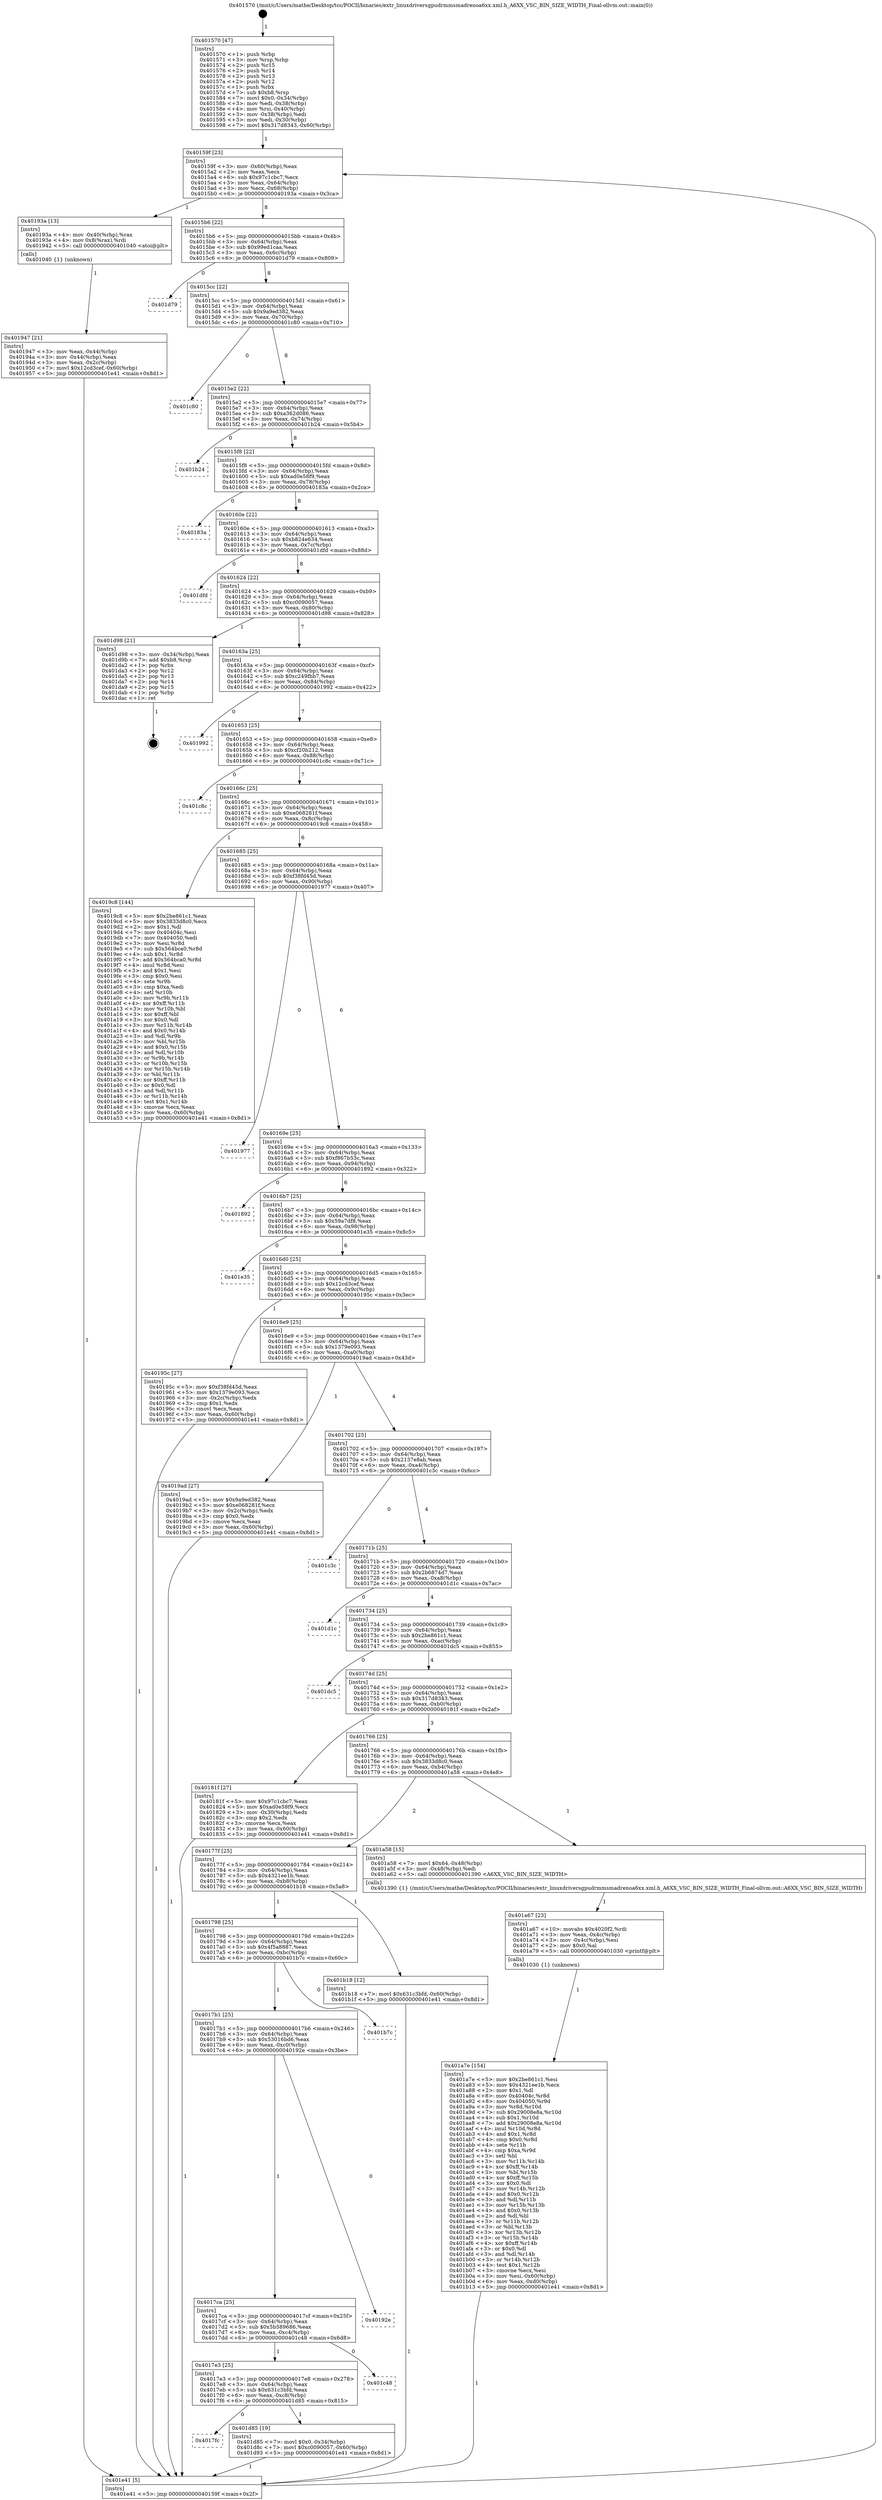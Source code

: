 digraph "0x401570" {
  label = "0x401570 (/mnt/c/Users/mathe/Desktop/tcc/POCII/binaries/extr_linuxdriversgpudrmmsmadrenoa6xx.xml.h_A6XX_VSC_BIN_SIZE_WIDTH_Final-ollvm.out::main(0))"
  labelloc = "t"
  node[shape=record]

  Entry [label="",width=0.3,height=0.3,shape=circle,fillcolor=black,style=filled]
  "0x40159f" [label="{
     0x40159f [23]\l
     | [instrs]\l
     &nbsp;&nbsp;0x40159f \<+3\>: mov -0x60(%rbp),%eax\l
     &nbsp;&nbsp;0x4015a2 \<+2\>: mov %eax,%ecx\l
     &nbsp;&nbsp;0x4015a4 \<+6\>: sub $0x97c1cbc7,%ecx\l
     &nbsp;&nbsp;0x4015aa \<+3\>: mov %eax,-0x64(%rbp)\l
     &nbsp;&nbsp;0x4015ad \<+3\>: mov %ecx,-0x68(%rbp)\l
     &nbsp;&nbsp;0x4015b0 \<+6\>: je 000000000040193a \<main+0x3ca\>\l
  }"]
  "0x40193a" [label="{
     0x40193a [13]\l
     | [instrs]\l
     &nbsp;&nbsp;0x40193a \<+4\>: mov -0x40(%rbp),%rax\l
     &nbsp;&nbsp;0x40193e \<+4\>: mov 0x8(%rax),%rdi\l
     &nbsp;&nbsp;0x401942 \<+5\>: call 0000000000401040 \<atoi@plt\>\l
     | [calls]\l
     &nbsp;&nbsp;0x401040 \{1\} (unknown)\l
  }"]
  "0x4015b6" [label="{
     0x4015b6 [22]\l
     | [instrs]\l
     &nbsp;&nbsp;0x4015b6 \<+5\>: jmp 00000000004015bb \<main+0x4b\>\l
     &nbsp;&nbsp;0x4015bb \<+3\>: mov -0x64(%rbp),%eax\l
     &nbsp;&nbsp;0x4015be \<+5\>: sub $0x99ed1caa,%eax\l
     &nbsp;&nbsp;0x4015c3 \<+3\>: mov %eax,-0x6c(%rbp)\l
     &nbsp;&nbsp;0x4015c6 \<+6\>: je 0000000000401d79 \<main+0x809\>\l
  }"]
  Exit [label="",width=0.3,height=0.3,shape=circle,fillcolor=black,style=filled,peripheries=2]
  "0x401d79" [label="{
     0x401d79\l
  }", style=dashed]
  "0x4015cc" [label="{
     0x4015cc [22]\l
     | [instrs]\l
     &nbsp;&nbsp;0x4015cc \<+5\>: jmp 00000000004015d1 \<main+0x61\>\l
     &nbsp;&nbsp;0x4015d1 \<+3\>: mov -0x64(%rbp),%eax\l
     &nbsp;&nbsp;0x4015d4 \<+5\>: sub $0x9a9ed382,%eax\l
     &nbsp;&nbsp;0x4015d9 \<+3\>: mov %eax,-0x70(%rbp)\l
     &nbsp;&nbsp;0x4015dc \<+6\>: je 0000000000401c80 \<main+0x710\>\l
  }"]
  "0x4017fc" [label="{
     0x4017fc\l
  }", style=dashed]
  "0x401c80" [label="{
     0x401c80\l
  }", style=dashed]
  "0x4015e2" [label="{
     0x4015e2 [22]\l
     | [instrs]\l
     &nbsp;&nbsp;0x4015e2 \<+5\>: jmp 00000000004015e7 \<main+0x77\>\l
     &nbsp;&nbsp;0x4015e7 \<+3\>: mov -0x64(%rbp),%eax\l
     &nbsp;&nbsp;0x4015ea \<+5\>: sub $0xa362d086,%eax\l
     &nbsp;&nbsp;0x4015ef \<+3\>: mov %eax,-0x74(%rbp)\l
     &nbsp;&nbsp;0x4015f2 \<+6\>: je 0000000000401b24 \<main+0x5b4\>\l
  }"]
  "0x401d85" [label="{
     0x401d85 [19]\l
     | [instrs]\l
     &nbsp;&nbsp;0x401d85 \<+7\>: movl $0x0,-0x34(%rbp)\l
     &nbsp;&nbsp;0x401d8c \<+7\>: movl $0xc0090057,-0x60(%rbp)\l
     &nbsp;&nbsp;0x401d93 \<+5\>: jmp 0000000000401e41 \<main+0x8d1\>\l
  }"]
  "0x401b24" [label="{
     0x401b24\l
  }", style=dashed]
  "0x4015f8" [label="{
     0x4015f8 [22]\l
     | [instrs]\l
     &nbsp;&nbsp;0x4015f8 \<+5\>: jmp 00000000004015fd \<main+0x8d\>\l
     &nbsp;&nbsp;0x4015fd \<+3\>: mov -0x64(%rbp),%eax\l
     &nbsp;&nbsp;0x401600 \<+5\>: sub $0xad0e58f9,%eax\l
     &nbsp;&nbsp;0x401605 \<+3\>: mov %eax,-0x78(%rbp)\l
     &nbsp;&nbsp;0x401608 \<+6\>: je 000000000040183a \<main+0x2ca\>\l
  }"]
  "0x4017e3" [label="{
     0x4017e3 [25]\l
     | [instrs]\l
     &nbsp;&nbsp;0x4017e3 \<+5\>: jmp 00000000004017e8 \<main+0x278\>\l
     &nbsp;&nbsp;0x4017e8 \<+3\>: mov -0x64(%rbp),%eax\l
     &nbsp;&nbsp;0x4017eb \<+5\>: sub $0x631c3bfd,%eax\l
     &nbsp;&nbsp;0x4017f0 \<+6\>: mov %eax,-0xc8(%rbp)\l
     &nbsp;&nbsp;0x4017f6 \<+6\>: je 0000000000401d85 \<main+0x815\>\l
  }"]
  "0x40183a" [label="{
     0x40183a\l
  }", style=dashed]
  "0x40160e" [label="{
     0x40160e [22]\l
     | [instrs]\l
     &nbsp;&nbsp;0x40160e \<+5\>: jmp 0000000000401613 \<main+0xa3\>\l
     &nbsp;&nbsp;0x401613 \<+3\>: mov -0x64(%rbp),%eax\l
     &nbsp;&nbsp;0x401616 \<+5\>: sub $0xb824e634,%eax\l
     &nbsp;&nbsp;0x40161b \<+3\>: mov %eax,-0x7c(%rbp)\l
     &nbsp;&nbsp;0x40161e \<+6\>: je 0000000000401dfd \<main+0x88d\>\l
  }"]
  "0x401c48" [label="{
     0x401c48\l
  }", style=dashed]
  "0x401dfd" [label="{
     0x401dfd\l
  }", style=dashed]
  "0x401624" [label="{
     0x401624 [22]\l
     | [instrs]\l
     &nbsp;&nbsp;0x401624 \<+5\>: jmp 0000000000401629 \<main+0xb9\>\l
     &nbsp;&nbsp;0x401629 \<+3\>: mov -0x64(%rbp),%eax\l
     &nbsp;&nbsp;0x40162c \<+5\>: sub $0xc0090057,%eax\l
     &nbsp;&nbsp;0x401631 \<+3\>: mov %eax,-0x80(%rbp)\l
     &nbsp;&nbsp;0x401634 \<+6\>: je 0000000000401d98 \<main+0x828\>\l
  }"]
  "0x4017ca" [label="{
     0x4017ca [25]\l
     | [instrs]\l
     &nbsp;&nbsp;0x4017ca \<+5\>: jmp 00000000004017cf \<main+0x25f\>\l
     &nbsp;&nbsp;0x4017cf \<+3\>: mov -0x64(%rbp),%eax\l
     &nbsp;&nbsp;0x4017d2 \<+5\>: sub $0x5b589686,%eax\l
     &nbsp;&nbsp;0x4017d7 \<+6\>: mov %eax,-0xc4(%rbp)\l
     &nbsp;&nbsp;0x4017dd \<+6\>: je 0000000000401c48 \<main+0x6d8\>\l
  }"]
  "0x401d98" [label="{
     0x401d98 [21]\l
     | [instrs]\l
     &nbsp;&nbsp;0x401d98 \<+3\>: mov -0x34(%rbp),%eax\l
     &nbsp;&nbsp;0x401d9b \<+7\>: add $0xb8,%rsp\l
     &nbsp;&nbsp;0x401da2 \<+1\>: pop %rbx\l
     &nbsp;&nbsp;0x401da3 \<+2\>: pop %r12\l
     &nbsp;&nbsp;0x401da5 \<+2\>: pop %r13\l
     &nbsp;&nbsp;0x401da7 \<+2\>: pop %r14\l
     &nbsp;&nbsp;0x401da9 \<+2\>: pop %r15\l
     &nbsp;&nbsp;0x401dab \<+1\>: pop %rbp\l
     &nbsp;&nbsp;0x401dac \<+1\>: ret\l
  }"]
  "0x40163a" [label="{
     0x40163a [25]\l
     | [instrs]\l
     &nbsp;&nbsp;0x40163a \<+5\>: jmp 000000000040163f \<main+0xcf\>\l
     &nbsp;&nbsp;0x40163f \<+3\>: mov -0x64(%rbp),%eax\l
     &nbsp;&nbsp;0x401642 \<+5\>: sub $0xc249fbb7,%eax\l
     &nbsp;&nbsp;0x401647 \<+6\>: mov %eax,-0x84(%rbp)\l
     &nbsp;&nbsp;0x40164d \<+6\>: je 0000000000401992 \<main+0x422\>\l
  }"]
  "0x40192e" [label="{
     0x40192e\l
  }", style=dashed]
  "0x401992" [label="{
     0x401992\l
  }", style=dashed]
  "0x401653" [label="{
     0x401653 [25]\l
     | [instrs]\l
     &nbsp;&nbsp;0x401653 \<+5\>: jmp 0000000000401658 \<main+0xe8\>\l
     &nbsp;&nbsp;0x401658 \<+3\>: mov -0x64(%rbp),%eax\l
     &nbsp;&nbsp;0x40165b \<+5\>: sub $0xcf20b212,%eax\l
     &nbsp;&nbsp;0x401660 \<+6\>: mov %eax,-0x88(%rbp)\l
     &nbsp;&nbsp;0x401666 \<+6\>: je 0000000000401c8c \<main+0x71c\>\l
  }"]
  "0x4017b1" [label="{
     0x4017b1 [25]\l
     | [instrs]\l
     &nbsp;&nbsp;0x4017b1 \<+5\>: jmp 00000000004017b6 \<main+0x246\>\l
     &nbsp;&nbsp;0x4017b6 \<+3\>: mov -0x64(%rbp),%eax\l
     &nbsp;&nbsp;0x4017b9 \<+5\>: sub $0x53016bd6,%eax\l
     &nbsp;&nbsp;0x4017be \<+6\>: mov %eax,-0xc0(%rbp)\l
     &nbsp;&nbsp;0x4017c4 \<+6\>: je 000000000040192e \<main+0x3be\>\l
  }"]
  "0x401c8c" [label="{
     0x401c8c\l
  }", style=dashed]
  "0x40166c" [label="{
     0x40166c [25]\l
     | [instrs]\l
     &nbsp;&nbsp;0x40166c \<+5\>: jmp 0000000000401671 \<main+0x101\>\l
     &nbsp;&nbsp;0x401671 \<+3\>: mov -0x64(%rbp),%eax\l
     &nbsp;&nbsp;0x401674 \<+5\>: sub $0xe068281f,%eax\l
     &nbsp;&nbsp;0x401679 \<+6\>: mov %eax,-0x8c(%rbp)\l
     &nbsp;&nbsp;0x40167f \<+6\>: je 00000000004019c8 \<main+0x458\>\l
  }"]
  "0x401b7c" [label="{
     0x401b7c\l
  }", style=dashed]
  "0x4019c8" [label="{
     0x4019c8 [144]\l
     | [instrs]\l
     &nbsp;&nbsp;0x4019c8 \<+5\>: mov $0x2be861c1,%eax\l
     &nbsp;&nbsp;0x4019cd \<+5\>: mov $0x3833d8c0,%ecx\l
     &nbsp;&nbsp;0x4019d2 \<+2\>: mov $0x1,%dl\l
     &nbsp;&nbsp;0x4019d4 \<+7\>: mov 0x40404c,%esi\l
     &nbsp;&nbsp;0x4019db \<+7\>: mov 0x404050,%edi\l
     &nbsp;&nbsp;0x4019e2 \<+3\>: mov %esi,%r8d\l
     &nbsp;&nbsp;0x4019e5 \<+7\>: sub $0x564bca0,%r8d\l
     &nbsp;&nbsp;0x4019ec \<+4\>: sub $0x1,%r8d\l
     &nbsp;&nbsp;0x4019f0 \<+7\>: add $0x564bca0,%r8d\l
     &nbsp;&nbsp;0x4019f7 \<+4\>: imul %r8d,%esi\l
     &nbsp;&nbsp;0x4019fb \<+3\>: and $0x1,%esi\l
     &nbsp;&nbsp;0x4019fe \<+3\>: cmp $0x0,%esi\l
     &nbsp;&nbsp;0x401a01 \<+4\>: sete %r9b\l
     &nbsp;&nbsp;0x401a05 \<+3\>: cmp $0xa,%edi\l
     &nbsp;&nbsp;0x401a08 \<+4\>: setl %r10b\l
     &nbsp;&nbsp;0x401a0c \<+3\>: mov %r9b,%r11b\l
     &nbsp;&nbsp;0x401a0f \<+4\>: xor $0xff,%r11b\l
     &nbsp;&nbsp;0x401a13 \<+3\>: mov %r10b,%bl\l
     &nbsp;&nbsp;0x401a16 \<+3\>: xor $0xff,%bl\l
     &nbsp;&nbsp;0x401a19 \<+3\>: xor $0x0,%dl\l
     &nbsp;&nbsp;0x401a1c \<+3\>: mov %r11b,%r14b\l
     &nbsp;&nbsp;0x401a1f \<+4\>: and $0x0,%r14b\l
     &nbsp;&nbsp;0x401a23 \<+3\>: and %dl,%r9b\l
     &nbsp;&nbsp;0x401a26 \<+3\>: mov %bl,%r15b\l
     &nbsp;&nbsp;0x401a29 \<+4\>: and $0x0,%r15b\l
     &nbsp;&nbsp;0x401a2d \<+3\>: and %dl,%r10b\l
     &nbsp;&nbsp;0x401a30 \<+3\>: or %r9b,%r14b\l
     &nbsp;&nbsp;0x401a33 \<+3\>: or %r10b,%r15b\l
     &nbsp;&nbsp;0x401a36 \<+3\>: xor %r15b,%r14b\l
     &nbsp;&nbsp;0x401a39 \<+3\>: or %bl,%r11b\l
     &nbsp;&nbsp;0x401a3c \<+4\>: xor $0xff,%r11b\l
     &nbsp;&nbsp;0x401a40 \<+3\>: or $0x0,%dl\l
     &nbsp;&nbsp;0x401a43 \<+3\>: and %dl,%r11b\l
     &nbsp;&nbsp;0x401a46 \<+3\>: or %r11b,%r14b\l
     &nbsp;&nbsp;0x401a49 \<+4\>: test $0x1,%r14b\l
     &nbsp;&nbsp;0x401a4d \<+3\>: cmovne %ecx,%eax\l
     &nbsp;&nbsp;0x401a50 \<+3\>: mov %eax,-0x60(%rbp)\l
     &nbsp;&nbsp;0x401a53 \<+5\>: jmp 0000000000401e41 \<main+0x8d1\>\l
  }"]
  "0x401685" [label="{
     0x401685 [25]\l
     | [instrs]\l
     &nbsp;&nbsp;0x401685 \<+5\>: jmp 000000000040168a \<main+0x11a\>\l
     &nbsp;&nbsp;0x40168a \<+3\>: mov -0x64(%rbp),%eax\l
     &nbsp;&nbsp;0x40168d \<+5\>: sub $0xf38fd45d,%eax\l
     &nbsp;&nbsp;0x401692 \<+6\>: mov %eax,-0x90(%rbp)\l
     &nbsp;&nbsp;0x401698 \<+6\>: je 0000000000401977 \<main+0x407\>\l
  }"]
  "0x401798" [label="{
     0x401798 [25]\l
     | [instrs]\l
     &nbsp;&nbsp;0x401798 \<+5\>: jmp 000000000040179d \<main+0x22d\>\l
     &nbsp;&nbsp;0x40179d \<+3\>: mov -0x64(%rbp),%eax\l
     &nbsp;&nbsp;0x4017a0 \<+5\>: sub $0x4f5a8887,%eax\l
     &nbsp;&nbsp;0x4017a5 \<+6\>: mov %eax,-0xbc(%rbp)\l
     &nbsp;&nbsp;0x4017ab \<+6\>: je 0000000000401b7c \<main+0x60c\>\l
  }"]
  "0x401977" [label="{
     0x401977\l
  }", style=dashed]
  "0x40169e" [label="{
     0x40169e [25]\l
     | [instrs]\l
     &nbsp;&nbsp;0x40169e \<+5\>: jmp 00000000004016a3 \<main+0x133\>\l
     &nbsp;&nbsp;0x4016a3 \<+3\>: mov -0x64(%rbp),%eax\l
     &nbsp;&nbsp;0x4016a6 \<+5\>: sub $0xf867b53c,%eax\l
     &nbsp;&nbsp;0x4016ab \<+6\>: mov %eax,-0x94(%rbp)\l
     &nbsp;&nbsp;0x4016b1 \<+6\>: je 0000000000401892 \<main+0x322\>\l
  }"]
  "0x401b18" [label="{
     0x401b18 [12]\l
     | [instrs]\l
     &nbsp;&nbsp;0x401b18 \<+7\>: movl $0x631c3bfd,-0x60(%rbp)\l
     &nbsp;&nbsp;0x401b1f \<+5\>: jmp 0000000000401e41 \<main+0x8d1\>\l
  }"]
  "0x401892" [label="{
     0x401892\l
  }", style=dashed]
  "0x4016b7" [label="{
     0x4016b7 [25]\l
     | [instrs]\l
     &nbsp;&nbsp;0x4016b7 \<+5\>: jmp 00000000004016bc \<main+0x14c\>\l
     &nbsp;&nbsp;0x4016bc \<+3\>: mov -0x64(%rbp),%eax\l
     &nbsp;&nbsp;0x4016bf \<+5\>: sub $0x59a7df8,%eax\l
     &nbsp;&nbsp;0x4016c4 \<+6\>: mov %eax,-0x98(%rbp)\l
     &nbsp;&nbsp;0x4016ca \<+6\>: je 0000000000401e35 \<main+0x8c5\>\l
  }"]
  "0x401a7e" [label="{
     0x401a7e [154]\l
     | [instrs]\l
     &nbsp;&nbsp;0x401a7e \<+5\>: mov $0x2be861c1,%esi\l
     &nbsp;&nbsp;0x401a83 \<+5\>: mov $0x4321ee1b,%ecx\l
     &nbsp;&nbsp;0x401a88 \<+2\>: mov $0x1,%dl\l
     &nbsp;&nbsp;0x401a8a \<+8\>: mov 0x40404c,%r8d\l
     &nbsp;&nbsp;0x401a92 \<+8\>: mov 0x404050,%r9d\l
     &nbsp;&nbsp;0x401a9a \<+3\>: mov %r8d,%r10d\l
     &nbsp;&nbsp;0x401a9d \<+7\>: sub $0x29008e8a,%r10d\l
     &nbsp;&nbsp;0x401aa4 \<+4\>: sub $0x1,%r10d\l
     &nbsp;&nbsp;0x401aa8 \<+7\>: add $0x29008e8a,%r10d\l
     &nbsp;&nbsp;0x401aaf \<+4\>: imul %r10d,%r8d\l
     &nbsp;&nbsp;0x401ab3 \<+4\>: and $0x1,%r8d\l
     &nbsp;&nbsp;0x401ab7 \<+4\>: cmp $0x0,%r8d\l
     &nbsp;&nbsp;0x401abb \<+4\>: sete %r11b\l
     &nbsp;&nbsp;0x401abf \<+4\>: cmp $0xa,%r9d\l
     &nbsp;&nbsp;0x401ac3 \<+3\>: setl %bl\l
     &nbsp;&nbsp;0x401ac6 \<+3\>: mov %r11b,%r14b\l
     &nbsp;&nbsp;0x401ac9 \<+4\>: xor $0xff,%r14b\l
     &nbsp;&nbsp;0x401acd \<+3\>: mov %bl,%r15b\l
     &nbsp;&nbsp;0x401ad0 \<+4\>: xor $0xff,%r15b\l
     &nbsp;&nbsp;0x401ad4 \<+3\>: xor $0x0,%dl\l
     &nbsp;&nbsp;0x401ad7 \<+3\>: mov %r14b,%r12b\l
     &nbsp;&nbsp;0x401ada \<+4\>: and $0x0,%r12b\l
     &nbsp;&nbsp;0x401ade \<+3\>: and %dl,%r11b\l
     &nbsp;&nbsp;0x401ae1 \<+3\>: mov %r15b,%r13b\l
     &nbsp;&nbsp;0x401ae4 \<+4\>: and $0x0,%r13b\l
     &nbsp;&nbsp;0x401ae8 \<+2\>: and %dl,%bl\l
     &nbsp;&nbsp;0x401aea \<+3\>: or %r11b,%r12b\l
     &nbsp;&nbsp;0x401aed \<+3\>: or %bl,%r13b\l
     &nbsp;&nbsp;0x401af0 \<+3\>: xor %r13b,%r12b\l
     &nbsp;&nbsp;0x401af3 \<+3\>: or %r15b,%r14b\l
     &nbsp;&nbsp;0x401af6 \<+4\>: xor $0xff,%r14b\l
     &nbsp;&nbsp;0x401afa \<+3\>: or $0x0,%dl\l
     &nbsp;&nbsp;0x401afd \<+3\>: and %dl,%r14b\l
     &nbsp;&nbsp;0x401b00 \<+3\>: or %r14b,%r12b\l
     &nbsp;&nbsp;0x401b03 \<+4\>: test $0x1,%r12b\l
     &nbsp;&nbsp;0x401b07 \<+3\>: cmovne %ecx,%esi\l
     &nbsp;&nbsp;0x401b0a \<+3\>: mov %esi,-0x60(%rbp)\l
     &nbsp;&nbsp;0x401b0d \<+6\>: mov %eax,-0xd0(%rbp)\l
     &nbsp;&nbsp;0x401b13 \<+5\>: jmp 0000000000401e41 \<main+0x8d1\>\l
  }"]
  "0x401e35" [label="{
     0x401e35\l
  }", style=dashed]
  "0x4016d0" [label="{
     0x4016d0 [25]\l
     | [instrs]\l
     &nbsp;&nbsp;0x4016d0 \<+5\>: jmp 00000000004016d5 \<main+0x165\>\l
     &nbsp;&nbsp;0x4016d5 \<+3\>: mov -0x64(%rbp),%eax\l
     &nbsp;&nbsp;0x4016d8 \<+5\>: sub $0x12cd3cef,%eax\l
     &nbsp;&nbsp;0x4016dd \<+6\>: mov %eax,-0x9c(%rbp)\l
     &nbsp;&nbsp;0x4016e3 \<+6\>: je 000000000040195c \<main+0x3ec\>\l
  }"]
  "0x401a67" [label="{
     0x401a67 [23]\l
     | [instrs]\l
     &nbsp;&nbsp;0x401a67 \<+10\>: movabs $0x4020f2,%rdi\l
     &nbsp;&nbsp;0x401a71 \<+3\>: mov %eax,-0x4c(%rbp)\l
     &nbsp;&nbsp;0x401a74 \<+3\>: mov -0x4c(%rbp),%esi\l
     &nbsp;&nbsp;0x401a77 \<+2\>: mov $0x0,%al\l
     &nbsp;&nbsp;0x401a79 \<+5\>: call 0000000000401030 \<printf@plt\>\l
     | [calls]\l
     &nbsp;&nbsp;0x401030 \{1\} (unknown)\l
  }"]
  "0x40195c" [label="{
     0x40195c [27]\l
     | [instrs]\l
     &nbsp;&nbsp;0x40195c \<+5\>: mov $0xf38fd45d,%eax\l
     &nbsp;&nbsp;0x401961 \<+5\>: mov $0x1379e093,%ecx\l
     &nbsp;&nbsp;0x401966 \<+3\>: mov -0x2c(%rbp),%edx\l
     &nbsp;&nbsp;0x401969 \<+3\>: cmp $0x1,%edx\l
     &nbsp;&nbsp;0x40196c \<+3\>: cmovl %ecx,%eax\l
     &nbsp;&nbsp;0x40196f \<+3\>: mov %eax,-0x60(%rbp)\l
     &nbsp;&nbsp;0x401972 \<+5\>: jmp 0000000000401e41 \<main+0x8d1\>\l
  }"]
  "0x4016e9" [label="{
     0x4016e9 [25]\l
     | [instrs]\l
     &nbsp;&nbsp;0x4016e9 \<+5\>: jmp 00000000004016ee \<main+0x17e\>\l
     &nbsp;&nbsp;0x4016ee \<+3\>: mov -0x64(%rbp),%eax\l
     &nbsp;&nbsp;0x4016f1 \<+5\>: sub $0x1379e093,%eax\l
     &nbsp;&nbsp;0x4016f6 \<+6\>: mov %eax,-0xa0(%rbp)\l
     &nbsp;&nbsp;0x4016fc \<+6\>: je 00000000004019ad \<main+0x43d\>\l
  }"]
  "0x40177f" [label="{
     0x40177f [25]\l
     | [instrs]\l
     &nbsp;&nbsp;0x40177f \<+5\>: jmp 0000000000401784 \<main+0x214\>\l
     &nbsp;&nbsp;0x401784 \<+3\>: mov -0x64(%rbp),%eax\l
     &nbsp;&nbsp;0x401787 \<+5\>: sub $0x4321ee1b,%eax\l
     &nbsp;&nbsp;0x40178c \<+6\>: mov %eax,-0xb8(%rbp)\l
     &nbsp;&nbsp;0x401792 \<+6\>: je 0000000000401b18 \<main+0x5a8\>\l
  }"]
  "0x4019ad" [label="{
     0x4019ad [27]\l
     | [instrs]\l
     &nbsp;&nbsp;0x4019ad \<+5\>: mov $0x9a9ed382,%eax\l
     &nbsp;&nbsp;0x4019b2 \<+5\>: mov $0xe068281f,%ecx\l
     &nbsp;&nbsp;0x4019b7 \<+3\>: mov -0x2c(%rbp),%edx\l
     &nbsp;&nbsp;0x4019ba \<+3\>: cmp $0x0,%edx\l
     &nbsp;&nbsp;0x4019bd \<+3\>: cmove %ecx,%eax\l
     &nbsp;&nbsp;0x4019c0 \<+3\>: mov %eax,-0x60(%rbp)\l
     &nbsp;&nbsp;0x4019c3 \<+5\>: jmp 0000000000401e41 \<main+0x8d1\>\l
  }"]
  "0x401702" [label="{
     0x401702 [25]\l
     | [instrs]\l
     &nbsp;&nbsp;0x401702 \<+5\>: jmp 0000000000401707 \<main+0x197\>\l
     &nbsp;&nbsp;0x401707 \<+3\>: mov -0x64(%rbp),%eax\l
     &nbsp;&nbsp;0x40170a \<+5\>: sub $0x2137e8ab,%eax\l
     &nbsp;&nbsp;0x40170f \<+6\>: mov %eax,-0xa4(%rbp)\l
     &nbsp;&nbsp;0x401715 \<+6\>: je 0000000000401c3c \<main+0x6cc\>\l
  }"]
  "0x401a58" [label="{
     0x401a58 [15]\l
     | [instrs]\l
     &nbsp;&nbsp;0x401a58 \<+7\>: movl $0x64,-0x48(%rbp)\l
     &nbsp;&nbsp;0x401a5f \<+3\>: mov -0x48(%rbp),%edi\l
     &nbsp;&nbsp;0x401a62 \<+5\>: call 0000000000401390 \<A6XX_VSC_BIN_SIZE_WIDTH\>\l
     | [calls]\l
     &nbsp;&nbsp;0x401390 \{1\} (/mnt/c/Users/mathe/Desktop/tcc/POCII/binaries/extr_linuxdriversgpudrmmsmadrenoa6xx.xml.h_A6XX_VSC_BIN_SIZE_WIDTH_Final-ollvm.out::A6XX_VSC_BIN_SIZE_WIDTH)\l
  }"]
  "0x401c3c" [label="{
     0x401c3c\l
  }", style=dashed]
  "0x40171b" [label="{
     0x40171b [25]\l
     | [instrs]\l
     &nbsp;&nbsp;0x40171b \<+5\>: jmp 0000000000401720 \<main+0x1b0\>\l
     &nbsp;&nbsp;0x401720 \<+3\>: mov -0x64(%rbp),%eax\l
     &nbsp;&nbsp;0x401723 \<+5\>: sub $0x2b6874d7,%eax\l
     &nbsp;&nbsp;0x401728 \<+6\>: mov %eax,-0xa8(%rbp)\l
     &nbsp;&nbsp;0x40172e \<+6\>: je 0000000000401d1c \<main+0x7ac\>\l
  }"]
  "0x401947" [label="{
     0x401947 [21]\l
     | [instrs]\l
     &nbsp;&nbsp;0x401947 \<+3\>: mov %eax,-0x44(%rbp)\l
     &nbsp;&nbsp;0x40194a \<+3\>: mov -0x44(%rbp),%eax\l
     &nbsp;&nbsp;0x40194d \<+3\>: mov %eax,-0x2c(%rbp)\l
     &nbsp;&nbsp;0x401950 \<+7\>: movl $0x12cd3cef,-0x60(%rbp)\l
     &nbsp;&nbsp;0x401957 \<+5\>: jmp 0000000000401e41 \<main+0x8d1\>\l
  }"]
  "0x401d1c" [label="{
     0x401d1c\l
  }", style=dashed]
  "0x401734" [label="{
     0x401734 [25]\l
     | [instrs]\l
     &nbsp;&nbsp;0x401734 \<+5\>: jmp 0000000000401739 \<main+0x1c9\>\l
     &nbsp;&nbsp;0x401739 \<+3\>: mov -0x64(%rbp),%eax\l
     &nbsp;&nbsp;0x40173c \<+5\>: sub $0x2be861c1,%eax\l
     &nbsp;&nbsp;0x401741 \<+6\>: mov %eax,-0xac(%rbp)\l
     &nbsp;&nbsp;0x401747 \<+6\>: je 0000000000401dc5 \<main+0x855\>\l
  }"]
  "0x401570" [label="{
     0x401570 [47]\l
     | [instrs]\l
     &nbsp;&nbsp;0x401570 \<+1\>: push %rbp\l
     &nbsp;&nbsp;0x401571 \<+3\>: mov %rsp,%rbp\l
     &nbsp;&nbsp;0x401574 \<+2\>: push %r15\l
     &nbsp;&nbsp;0x401576 \<+2\>: push %r14\l
     &nbsp;&nbsp;0x401578 \<+2\>: push %r13\l
     &nbsp;&nbsp;0x40157a \<+2\>: push %r12\l
     &nbsp;&nbsp;0x40157c \<+1\>: push %rbx\l
     &nbsp;&nbsp;0x40157d \<+7\>: sub $0xb8,%rsp\l
     &nbsp;&nbsp;0x401584 \<+7\>: movl $0x0,-0x34(%rbp)\l
     &nbsp;&nbsp;0x40158b \<+3\>: mov %edi,-0x38(%rbp)\l
     &nbsp;&nbsp;0x40158e \<+4\>: mov %rsi,-0x40(%rbp)\l
     &nbsp;&nbsp;0x401592 \<+3\>: mov -0x38(%rbp),%edi\l
     &nbsp;&nbsp;0x401595 \<+3\>: mov %edi,-0x30(%rbp)\l
     &nbsp;&nbsp;0x401598 \<+7\>: movl $0x317d8343,-0x60(%rbp)\l
  }"]
  "0x401dc5" [label="{
     0x401dc5\l
  }", style=dashed]
  "0x40174d" [label="{
     0x40174d [25]\l
     | [instrs]\l
     &nbsp;&nbsp;0x40174d \<+5\>: jmp 0000000000401752 \<main+0x1e2\>\l
     &nbsp;&nbsp;0x401752 \<+3\>: mov -0x64(%rbp),%eax\l
     &nbsp;&nbsp;0x401755 \<+5\>: sub $0x317d8343,%eax\l
     &nbsp;&nbsp;0x40175a \<+6\>: mov %eax,-0xb0(%rbp)\l
     &nbsp;&nbsp;0x401760 \<+6\>: je 000000000040181f \<main+0x2af\>\l
  }"]
  "0x401e41" [label="{
     0x401e41 [5]\l
     | [instrs]\l
     &nbsp;&nbsp;0x401e41 \<+5\>: jmp 000000000040159f \<main+0x2f\>\l
  }"]
  "0x40181f" [label="{
     0x40181f [27]\l
     | [instrs]\l
     &nbsp;&nbsp;0x40181f \<+5\>: mov $0x97c1cbc7,%eax\l
     &nbsp;&nbsp;0x401824 \<+5\>: mov $0xad0e58f9,%ecx\l
     &nbsp;&nbsp;0x401829 \<+3\>: mov -0x30(%rbp),%edx\l
     &nbsp;&nbsp;0x40182c \<+3\>: cmp $0x2,%edx\l
     &nbsp;&nbsp;0x40182f \<+3\>: cmovne %ecx,%eax\l
     &nbsp;&nbsp;0x401832 \<+3\>: mov %eax,-0x60(%rbp)\l
     &nbsp;&nbsp;0x401835 \<+5\>: jmp 0000000000401e41 \<main+0x8d1\>\l
  }"]
  "0x401766" [label="{
     0x401766 [25]\l
     | [instrs]\l
     &nbsp;&nbsp;0x401766 \<+5\>: jmp 000000000040176b \<main+0x1fb\>\l
     &nbsp;&nbsp;0x40176b \<+3\>: mov -0x64(%rbp),%eax\l
     &nbsp;&nbsp;0x40176e \<+5\>: sub $0x3833d8c0,%eax\l
     &nbsp;&nbsp;0x401773 \<+6\>: mov %eax,-0xb4(%rbp)\l
     &nbsp;&nbsp;0x401779 \<+6\>: je 0000000000401a58 \<main+0x4e8\>\l
  }"]
  Entry -> "0x401570" [label=" 1"]
  "0x40159f" -> "0x40193a" [label=" 1"]
  "0x40159f" -> "0x4015b6" [label=" 8"]
  "0x401d98" -> Exit [label=" 1"]
  "0x4015b6" -> "0x401d79" [label=" 0"]
  "0x4015b6" -> "0x4015cc" [label=" 8"]
  "0x401d85" -> "0x401e41" [label=" 1"]
  "0x4015cc" -> "0x401c80" [label=" 0"]
  "0x4015cc" -> "0x4015e2" [label=" 8"]
  "0x4017e3" -> "0x4017fc" [label=" 0"]
  "0x4015e2" -> "0x401b24" [label=" 0"]
  "0x4015e2" -> "0x4015f8" [label=" 8"]
  "0x4017e3" -> "0x401d85" [label=" 1"]
  "0x4015f8" -> "0x40183a" [label=" 0"]
  "0x4015f8" -> "0x40160e" [label=" 8"]
  "0x4017ca" -> "0x4017e3" [label=" 1"]
  "0x40160e" -> "0x401dfd" [label=" 0"]
  "0x40160e" -> "0x401624" [label=" 8"]
  "0x4017ca" -> "0x401c48" [label=" 0"]
  "0x401624" -> "0x401d98" [label=" 1"]
  "0x401624" -> "0x40163a" [label=" 7"]
  "0x4017b1" -> "0x4017ca" [label=" 1"]
  "0x40163a" -> "0x401992" [label=" 0"]
  "0x40163a" -> "0x401653" [label=" 7"]
  "0x4017b1" -> "0x40192e" [label=" 0"]
  "0x401653" -> "0x401c8c" [label=" 0"]
  "0x401653" -> "0x40166c" [label=" 7"]
  "0x401798" -> "0x4017b1" [label=" 1"]
  "0x40166c" -> "0x4019c8" [label=" 1"]
  "0x40166c" -> "0x401685" [label=" 6"]
  "0x401798" -> "0x401b7c" [label=" 0"]
  "0x401685" -> "0x401977" [label=" 0"]
  "0x401685" -> "0x40169e" [label=" 6"]
  "0x401b18" -> "0x401e41" [label=" 1"]
  "0x40169e" -> "0x401892" [label=" 0"]
  "0x40169e" -> "0x4016b7" [label=" 6"]
  "0x40177f" -> "0x401798" [label=" 1"]
  "0x4016b7" -> "0x401e35" [label=" 0"]
  "0x4016b7" -> "0x4016d0" [label=" 6"]
  "0x40177f" -> "0x401b18" [label=" 1"]
  "0x4016d0" -> "0x40195c" [label=" 1"]
  "0x4016d0" -> "0x4016e9" [label=" 5"]
  "0x401a7e" -> "0x401e41" [label=" 1"]
  "0x4016e9" -> "0x4019ad" [label=" 1"]
  "0x4016e9" -> "0x401702" [label=" 4"]
  "0x401a67" -> "0x401a7e" [label=" 1"]
  "0x401702" -> "0x401c3c" [label=" 0"]
  "0x401702" -> "0x40171b" [label=" 4"]
  "0x401a58" -> "0x401a67" [label=" 1"]
  "0x40171b" -> "0x401d1c" [label=" 0"]
  "0x40171b" -> "0x401734" [label=" 4"]
  "0x401766" -> "0x401a58" [label=" 1"]
  "0x401734" -> "0x401dc5" [label=" 0"]
  "0x401734" -> "0x40174d" [label=" 4"]
  "0x401766" -> "0x40177f" [label=" 2"]
  "0x40174d" -> "0x40181f" [label=" 1"]
  "0x40174d" -> "0x401766" [label=" 3"]
  "0x40181f" -> "0x401e41" [label=" 1"]
  "0x401570" -> "0x40159f" [label=" 1"]
  "0x401e41" -> "0x40159f" [label=" 8"]
  "0x40193a" -> "0x401947" [label=" 1"]
  "0x401947" -> "0x401e41" [label=" 1"]
  "0x40195c" -> "0x401e41" [label=" 1"]
  "0x4019ad" -> "0x401e41" [label=" 1"]
  "0x4019c8" -> "0x401e41" [label=" 1"]
}
